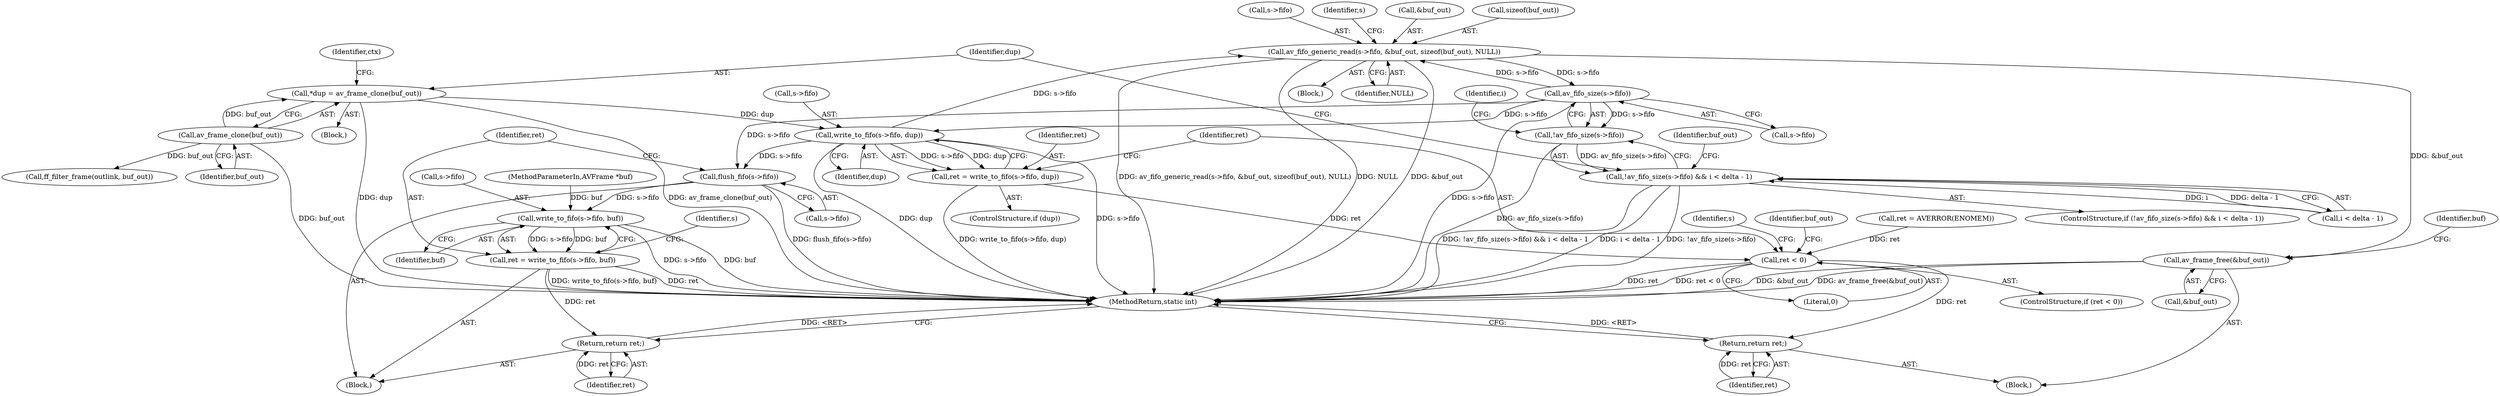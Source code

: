 digraph "0_FFmpeg_cdd5df8189ff1537f7abe8defe971f80602cc2d2@API" {
"1000341" [label="(Call,av_fifo_generic_read(s->fifo, &buf_out, sizeof(buf_out), NULL))"];
"1000376" [label="(Call,write_to_fifo(s->fifo, dup))"];
"1000353" [label="(Call,av_fifo_size(s->fifo))"];
"1000341" [label="(Call,av_fifo_generic_read(s->fifo, &buf_out, sizeof(buf_out), NULL))"];
"1000364" [label="(Call,*dup = av_frame_clone(buf_out))"];
"1000366" [label="(Call,av_frame_clone(buf_out))"];
"1000391" [label="(Call,av_frame_free(&buf_out))"];
"1000352" [label="(Call,!av_fifo_size(s->fifo))"];
"1000351" [label="(Call,!av_fifo_size(s->fifo) && i < delta - 1)"];
"1000374" [label="(Call,ret = write_to_fifo(s->fifo, dup))"];
"1000387" [label="(Call,ret < 0)"];
"1000397" [label="(Return,return ret;)"];
"1000439" [label="(Call,flush_fifo(s->fifo))"];
"1000445" [label="(Call,write_to_fifo(s->fifo, buf))"];
"1000443" [label="(Call,ret = write_to_fifo(s->fifo, buf))"];
"1000468" [label="(Return,return ret;)"];
"1000380" [label="(Identifier,dup)"];
"1000405" [label="(Identifier,buf_out)"];
"1000445" [label="(Call,write_to_fifo(s->fifo, buf))"];
"1000386" [label="(ControlStructure,if (ret < 0))"];
"1000377" [label="(Call,s->fifo)"];
"1000342" [label="(Call,s->fifo)"];
"1000339" [label="(Block,)"];
"1000444" [label="(Identifier,ret)"];
"1000354" [label="(Call,s->fifo)"];
"1000362" [label="(Block,)"];
"1000469" [label="(Identifier,ret)"];
"1000387" [label="(Call,ret < 0)"];
"1000392" [label="(Call,&buf_out)"];
"1000398" [label="(Identifier,ret)"];
"1000449" [label="(Identifier,buf)"];
"1000439" [label="(Call,flush_fifo(s->fifo))"];
"1000389" [label="(Literal,0)"];
"1000375" [label="(Identifier,ret)"];
"1000367" [label="(Identifier,buf_out)"];
"1000369" [label="(Identifier,ctx)"];
"1000350" [label="(ControlStructure,if (!av_fifo_size(s->fifo) && i < delta - 1))"];
"1000401" [label="(Identifier,s)"];
"1000341" [label="(Call,av_fifo_generic_read(s->fifo, &buf_out, sizeof(buf_out), NULL))"];
"1000468" [label="(Return,return ret;)"];
"1000108" [label="(MethodParameterIn,AVFrame *buf)"];
"1000391" [label="(Call,av_frame_free(&buf_out))"];
"1000355" [label="(Identifier,s)"];
"1000353" [label="(Call,av_fifo_size(s->fifo))"];
"1000390" [label="(Block,)"];
"1000388" [label="(Identifier,ret)"];
"1000349" [label="(Identifier,NULL)"];
"1000376" [label="(Call,write_to_fifo(s->fifo, dup))"];
"1000452" [label="(Identifier,s)"];
"1000364" [label="(Call,*dup = av_frame_clone(buf_out))"];
"1000470" [label="(MethodReturn,static int)"];
"1000352" [label="(Call,!av_fifo_size(s->fifo))"];
"1000351" [label="(Call,!av_fifo_size(s->fifo) && i < delta - 1)"];
"1000440" [label="(Call,s->fifo)"];
"1000345" [label="(Call,&buf_out)"];
"1000357" [label="(Call,i < delta - 1)"];
"1000393" [label="(Identifier,buf_out)"];
"1000397" [label="(Return,return ret;)"];
"1000396" [label="(Identifier,buf)"];
"1000347" [label="(Call,sizeof(buf_out))"];
"1000425" [label="(Call,ff_filter_frame(outlink, buf_out))"];
"1000374" [label="(Call,ret = write_to_fifo(s->fifo, dup))"];
"1000366" [label="(Call,av_frame_clone(buf_out))"];
"1000446" [label="(Call,s->fifo)"];
"1000443" [label="(Call,ret = write_to_fifo(s->fifo, buf))"];
"1000358" [label="(Identifier,i)"];
"1000365" [label="(Identifier,dup)"];
"1000372" [label="(ControlStructure,if (dup))"];
"1000109" [label="(Block,)"];
"1000382" [label="(Call,ret = AVERROR(ENOMEM))"];
"1000341" -> "1000339"  [label="AST: "];
"1000341" -> "1000349"  [label="CFG: "];
"1000342" -> "1000341"  [label="AST: "];
"1000345" -> "1000341"  [label="AST: "];
"1000347" -> "1000341"  [label="AST: "];
"1000349" -> "1000341"  [label="AST: "];
"1000355" -> "1000341"  [label="CFG: "];
"1000341" -> "1000470"  [label="DDG: NULL"];
"1000341" -> "1000470"  [label="DDG: &buf_out"];
"1000341" -> "1000470"  [label="DDG: av_fifo_generic_read(s->fifo, &buf_out, sizeof(buf_out), NULL)"];
"1000376" -> "1000341"  [label="DDG: s->fifo"];
"1000353" -> "1000341"  [label="DDG: s->fifo"];
"1000341" -> "1000353"  [label="DDG: s->fifo"];
"1000341" -> "1000391"  [label="DDG: &buf_out"];
"1000376" -> "1000374"  [label="AST: "];
"1000376" -> "1000380"  [label="CFG: "];
"1000377" -> "1000376"  [label="AST: "];
"1000380" -> "1000376"  [label="AST: "];
"1000374" -> "1000376"  [label="CFG: "];
"1000376" -> "1000470"  [label="DDG: s->fifo"];
"1000376" -> "1000470"  [label="DDG: dup"];
"1000376" -> "1000374"  [label="DDG: s->fifo"];
"1000376" -> "1000374"  [label="DDG: dup"];
"1000353" -> "1000376"  [label="DDG: s->fifo"];
"1000364" -> "1000376"  [label="DDG: dup"];
"1000376" -> "1000439"  [label="DDG: s->fifo"];
"1000353" -> "1000352"  [label="AST: "];
"1000353" -> "1000354"  [label="CFG: "];
"1000354" -> "1000353"  [label="AST: "];
"1000352" -> "1000353"  [label="CFG: "];
"1000353" -> "1000470"  [label="DDG: s->fifo"];
"1000353" -> "1000352"  [label="DDG: s->fifo"];
"1000353" -> "1000439"  [label="DDG: s->fifo"];
"1000364" -> "1000362"  [label="AST: "];
"1000364" -> "1000366"  [label="CFG: "];
"1000365" -> "1000364"  [label="AST: "];
"1000366" -> "1000364"  [label="AST: "];
"1000369" -> "1000364"  [label="CFG: "];
"1000364" -> "1000470"  [label="DDG: dup"];
"1000364" -> "1000470"  [label="DDG: av_frame_clone(buf_out)"];
"1000366" -> "1000364"  [label="DDG: buf_out"];
"1000366" -> "1000367"  [label="CFG: "];
"1000367" -> "1000366"  [label="AST: "];
"1000366" -> "1000470"  [label="DDG: buf_out"];
"1000366" -> "1000425"  [label="DDG: buf_out"];
"1000391" -> "1000390"  [label="AST: "];
"1000391" -> "1000392"  [label="CFG: "];
"1000392" -> "1000391"  [label="AST: "];
"1000396" -> "1000391"  [label="CFG: "];
"1000391" -> "1000470"  [label="DDG: &buf_out"];
"1000391" -> "1000470"  [label="DDG: av_frame_free(&buf_out)"];
"1000352" -> "1000351"  [label="AST: "];
"1000358" -> "1000352"  [label="CFG: "];
"1000351" -> "1000352"  [label="CFG: "];
"1000352" -> "1000470"  [label="DDG: av_fifo_size(s->fifo)"];
"1000352" -> "1000351"  [label="DDG: av_fifo_size(s->fifo)"];
"1000351" -> "1000350"  [label="AST: "];
"1000351" -> "1000357"  [label="CFG: "];
"1000357" -> "1000351"  [label="AST: "];
"1000365" -> "1000351"  [label="CFG: "];
"1000405" -> "1000351"  [label="CFG: "];
"1000351" -> "1000470"  [label="DDG: !av_fifo_size(s->fifo) && i < delta - 1"];
"1000351" -> "1000470"  [label="DDG: i < delta - 1"];
"1000351" -> "1000470"  [label="DDG: !av_fifo_size(s->fifo)"];
"1000357" -> "1000351"  [label="DDG: i"];
"1000357" -> "1000351"  [label="DDG: delta - 1"];
"1000374" -> "1000372"  [label="AST: "];
"1000375" -> "1000374"  [label="AST: "];
"1000388" -> "1000374"  [label="CFG: "];
"1000374" -> "1000470"  [label="DDG: write_to_fifo(s->fifo, dup)"];
"1000374" -> "1000387"  [label="DDG: ret"];
"1000387" -> "1000386"  [label="AST: "];
"1000387" -> "1000389"  [label="CFG: "];
"1000388" -> "1000387"  [label="AST: "];
"1000389" -> "1000387"  [label="AST: "];
"1000393" -> "1000387"  [label="CFG: "];
"1000401" -> "1000387"  [label="CFG: "];
"1000387" -> "1000470"  [label="DDG: ret"];
"1000387" -> "1000470"  [label="DDG: ret < 0"];
"1000382" -> "1000387"  [label="DDG: ret"];
"1000387" -> "1000397"  [label="DDG: ret"];
"1000397" -> "1000390"  [label="AST: "];
"1000397" -> "1000398"  [label="CFG: "];
"1000398" -> "1000397"  [label="AST: "];
"1000470" -> "1000397"  [label="CFG: "];
"1000397" -> "1000470"  [label="DDG: <RET>"];
"1000398" -> "1000397"  [label="DDG: ret"];
"1000439" -> "1000109"  [label="AST: "];
"1000439" -> "1000440"  [label="CFG: "];
"1000440" -> "1000439"  [label="AST: "];
"1000444" -> "1000439"  [label="CFG: "];
"1000439" -> "1000470"  [label="DDG: flush_fifo(s->fifo)"];
"1000439" -> "1000445"  [label="DDG: s->fifo"];
"1000445" -> "1000443"  [label="AST: "];
"1000445" -> "1000449"  [label="CFG: "];
"1000446" -> "1000445"  [label="AST: "];
"1000449" -> "1000445"  [label="AST: "];
"1000443" -> "1000445"  [label="CFG: "];
"1000445" -> "1000470"  [label="DDG: s->fifo"];
"1000445" -> "1000470"  [label="DDG: buf"];
"1000445" -> "1000443"  [label="DDG: s->fifo"];
"1000445" -> "1000443"  [label="DDG: buf"];
"1000108" -> "1000445"  [label="DDG: buf"];
"1000443" -> "1000109"  [label="AST: "];
"1000444" -> "1000443"  [label="AST: "];
"1000452" -> "1000443"  [label="CFG: "];
"1000443" -> "1000470"  [label="DDG: write_to_fifo(s->fifo, buf)"];
"1000443" -> "1000470"  [label="DDG: ret"];
"1000443" -> "1000468"  [label="DDG: ret"];
"1000468" -> "1000109"  [label="AST: "];
"1000468" -> "1000469"  [label="CFG: "];
"1000469" -> "1000468"  [label="AST: "];
"1000470" -> "1000468"  [label="CFG: "];
"1000468" -> "1000470"  [label="DDG: <RET>"];
"1000469" -> "1000468"  [label="DDG: ret"];
}
